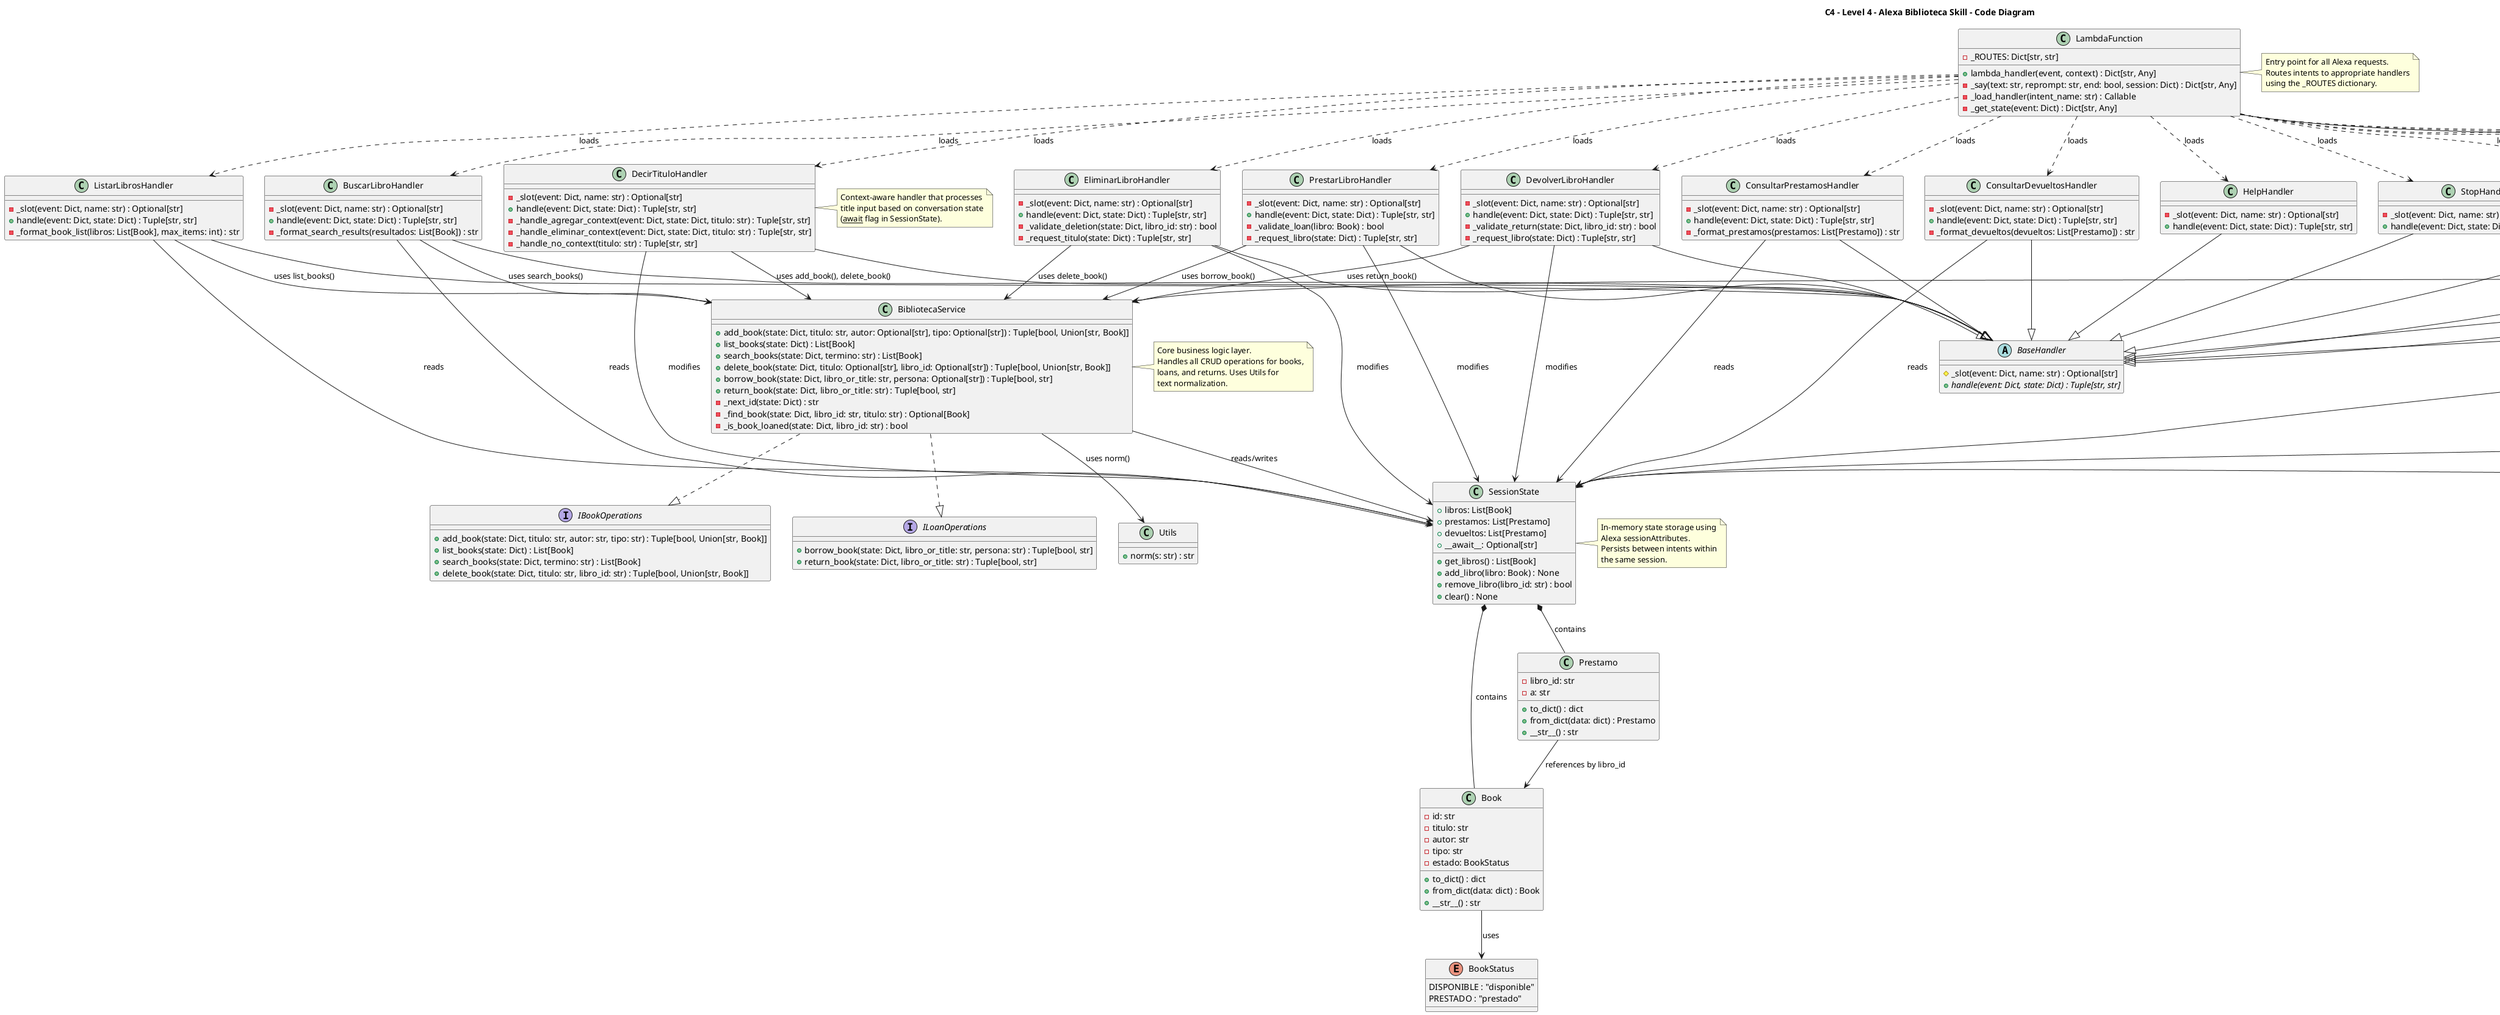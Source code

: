 @startuml  
title C4 - Level 4 - Alexa Biblioteca Skill - Code Diagram

' ==================== ENUMS ====================
enum BookStatus {
    DISPONIBLE : "disponible"
    PRESTADO : "prestado"
}

' ==================== DOMAIN MODELS ====================
class Book {
    - id: str
    - titulo: str
    - autor: str
    - tipo: str
    - estado: BookStatus

    + to_dict() : dict
    + from_dict(data: dict) : Book
    + __str__() : str
}

class Prestamo {
    - libro_id: str
    - a: str

    + to_dict() : dict
    + from_dict(data: dict) : Prestamo
    + __str__() : str
}

' ==================== INTERFACES ====================
interface ISessionStorage {
  + get_state(event) : Dict[str, Any]
  + save_state(event, state: Dict[str, Any]) : None
}

interface IBookOperations {
  + add_book(state: Dict, titulo: str, autor: str, tipo: str) : Tuple[bool, Union[str, Book]]
  + list_books(state: Dict) : List[Book]
  + search_books(state: Dict, termino: str) : List[Book]
  + delete_book(state: Dict, titulo: str, libro_id: str) : Tuple[bool, Union[str, Book]]
}

interface ILoanOperations {
  + borrow_book(state: Dict, libro_or_title: str, persona: str) : Tuple[bool, str]
  + return_book(state: Dict, libro_or_title: str) : Tuple[bool, str]
}

' ==================== DATA LAYER ====================
class DatabaseHelper {
  + get_state(event) : Dict[str, Any]
  - _get_initial_state() : Dict[str, Any]
  - _validate_state(state: Dict) : Dict[str, Any]
}

class SessionState {
  + libros: List[Book]
  + prestamos: List[Prestamo]
  + devueltos: List[Prestamo]
  + __await__: Optional[str]
  
  + get_libros() : List[Book]
  + add_libro(libro: Book) : None
  + remove_libro(libro_id: str) : bool
  + clear() : None
}

' ==================== SERVICES ====================
class BibliotecaService {
  + add_book(state: Dict, titulo: str, autor: Optional[str], tipo: Optional[str]) : Tuple[bool, Union[str, Book]]
  + list_books(state: Dict) : List[Book]
  + search_books(state: Dict, termino: str) : List[Book]
  + delete_book(state: Dict, titulo: Optional[str], libro_id: Optional[str]) : Tuple[bool, Union[str, Book]]
  + borrow_book(state: Dict, libro_or_title: str, persona: Optional[str]) : Tuple[bool, str]
  + return_book(state: Dict, libro_or_title: str) : Tuple[bool, str]
  - _next_id(state: Dict) : str
  - _find_book(state: Dict, libro_id: str, titulo: str) : Optional[Book]
  - _is_book_loaned(state: Dict, libro_id: str) : bool
}

' ==================== UTILITIES ====================
class Utils {
  + norm(s: str) : str
}

' ==================== LAMBDA HANDLER ====================
class LambdaFunction {
  - _ROUTES: Dict[str, str]
  
  + lambda_handler(event, context) : Dict[str, Any]
  - _say(text: str, reprompt: str, end: bool, session: Dict) : Dict[str, Any]
  - _load_handler(intent_name: str) : Callable
  - _get_state(event: Dict) : Dict[str, Any]
}

' ==================== INTENT HANDLERS ====================
abstract class BaseHandler {
  # _slot(event: Dict, name: str) : Optional[str]
  + {abstract} handle(event: Dict, state: Dict) : Tuple[str, str]
}

class AgregarLibroHandler {
  - _slot(event: Dict, name: str) : Optional[str]
  + handle(event: Dict, state: Dict) : Tuple[str, str]
  - _validate_titulo(titulo: str) : bool
  - _request_titulo(state: Dict) : Tuple[str, str]
}

class ListarLibrosHandler {
  - _slot(event: Dict, name: str) : Optional[str]
  + handle(event: Dict, state: Dict) : Tuple[str, str]
  - _format_book_list(libros: List[Book], max_items: int) : str
}

class BuscarLibroHandler {
  - _slot(event: Dict, name: str) : Optional[str]
  + handle(event: Dict, state: Dict) : Tuple[str, str]
  - _format_search_results(resultados: List[Book]) : str
}

class EliminarLibroHandler {
  - _slot(event: Dict, name: str) : Optional[str]
  + handle(event: Dict, state: Dict) : Tuple[str, str]
  - _validate_deletion(state: Dict, libro_id: str) : bool
  - _request_titulo(state: Dict) : Tuple[str, str]
}

class PrestarLibroHandler {
  - _slot(event: Dict, name: str) : Optional[str]
  + handle(event: Dict, state: Dict) : Tuple[str, str]
  - _validate_loan(libro: Book) : bool
  - _request_libro(state: Dict) : Tuple[str, str]
}

class DevolverLibroHandler {
  - _slot(event: Dict, name: str) : Optional[str]
  + handle(event: Dict, state: Dict) : Tuple[str, str]
  - _validate_return(state: Dict, libro_id: str) : bool
  - _request_libro(state: Dict) : Tuple[str, str]
}

class ConsultarPrestamosHandler {
  - _slot(event: Dict, name: str) : Optional[str]
  + handle(event: Dict, state: Dict) : Tuple[str, str]
  - _format_prestamos(prestamos: List[Prestamo]) : str
}

class ConsultarDevueltosHandler {
  - _slot(event: Dict, name: str) : Optional[str]
  + handle(event: Dict, state: Dict) : Tuple[str, str]
  - _format_devueltos(devueltos: List[Prestamo]) : str
}

class DecirTituloHandler {
  - _slot(event: Dict, name: str) : Optional[str]
  + handle(event: Dict, state: Dict) : Tuple[str, str]
  - _handle_agregar_context(event: Dict, state: Dict, titulo: str) : Tuple[str, str]
  - _handle_eliminar_context(event: Dict, state: Dict, titulo: str) : Tuple[str, str]
  - _handle_no_context(titulo: str) : Tuple[str, str]
}

class LimpiarCacheHandler {
  - _slot(event: Dict, name: str) : Optional[str]
  + handle(event: Dict, state: Dict) : Tuple[str, str]
}

class HelpHandler {
  - _slot(event: Dict, name: str) : Optional[str]
  + handle(event: Dict, state: Dict) : Tuple[str, str]
}

class StopHandler {
  - _slot(event: Dict, name: str) : Optional[str]
  + handle(event: Dict, state: Dict) : Tuple[str, str]
}

class FallbackHandler {
  - _slot(event: Dict, name: str) : Optional[str]
  + handle(event: Dict, state: Dict) : Tuple[str, str]
}

class SiguientePaginaHandler {
  - _slot(event: Dict, name: str) : Optional[str]
  + handle(event: Dict, state: Dict) : Tuple[str, str]
}

class SalirListadoHandler {
  - _slot(event: Dict, name: str) : Optional[str]
  + handle(event: Dict, state: Dict) : Tuple[str, str]
}

' ==================== RELATIONSHIPS ====================

' Interface implementations
DatabaseHelper ..|> ISessionStorage
BibliotecaService ..|> IBookOperations
BibliotecaService ..|> ILoanOperations

' Lambda Function relationships
LambdaFunction --> DatabaseHelper : uses
LambdaFunction ..> AgregarLibroHandler : loads
LambdaFunction ..> ListarLibrosHandler : loads
LambdaFunction ..> BuscarLibroHandler : loads
LambdaFunction ..> EliminarLibroHandler : loads
LambdaFunction ..> PrestarLibroHandler : loads
LambdaFunction ..> DevolverLibroHandler : loads
LambdaFunction ..> ConsultarPrestamosHandler : loads
LambdaFunction ..> ConsultarDevueltosHandler : loads
LambdaFunction ..> DecirTituloHandler : loads
LambdaFunction ..> LimpiarCacheHandler : loads
LambdaFunction ..> HelpHandler : loads
LambdaFunction ..> StopHandler : loads
LambdaFunction ..> FallbackHandler : loads
LambdaFunction ..> SiguientePaginaHandler : loads
LambdaFunction ..> SalirListadoHandler : loads

' Handler inheritance
AgregarLibroHandler --|> BaseHandler
ListarLibrosHandler --|> BaseHandler
BuscarLibroHandler --|> BaseHandler
EliminarLibroHandler --|> BaseHandler
PrestarLibroHandler --|> BaseHandler
DevolverLibroHandler --|> BaseHandler
ConsultarPrestamosHandler --|> BaseHandler
ConsultarDevueltosHandler --|> BaseHandler
DecirTituloHandler --|> BaseHandler
LimpiarCacheHandler --|> BaseHandler
HelpHandler --|> BaseHandler
StopHandler --|> BaseHandler
FallbackHandler --|> BaseHandler
SiguientePaginaHandler --|> BaseHandler
SalirListadoHandler --|> BaseHandler

' Handler to Service dependencies
AgregarLibroHandler --> BibliotecaService : uses add_book()
ListarLibrosHandler --> BibliotecaService : uses list_books()
BuscarLibroHandler --> BibliotecaService : uses search_books()
EliminarLibroHandler --> BibliotecaService : uses delete_book()
PrestarLibroHandler --> BibliotecaService : uses borrow_book()
DevolverLibroHandler --> BibliotecaService : uses return_book()
DecirTituloHandler --> BibliotecaService : uses add_book(), delete_book()

' Handler to State dependencies
AgregarLibroHandler --> SessionState : modifies
ListarLibrosHandler --> SessionState : reads
BuscarLibroHandler --> SessionState : reads
EliminarLibroHandler --> SessionState : modifies
PrestarLibroHandler --> SessionState : modifies
DevolverLibroHandler --> SessionState : modifies
ConsultarPrestamosHandler --> SessionState : reads
ConsultarDevueltosHandler --> SessionState : reads
DecirTituloHandler --> SessionState : modifies
LimpiarCacheHandler --> SessionState : clears

' Service to Utils and State
BibliotecaService --> Utils : uses norm()
BibliotecaService --> SessionState : reads/writes

' DatabaseHelper to SessionState
DatabaseHelper --> SessionState : creates/manages

' Model relationships
SessionState *-- Book : contains
SessionState *-- Prestamo : contains
Book --> BookStatus : uses
Prestamo --> Book : references by libro_id

' Notes
note right of LambdaFunction
  Entry point for all Alexa requests.
  Routes intents to appropriate handlers
  using the _ROUTES dictionary.
end note

note right of BibliotecaService
  Core business logic layer.
  Handles all CRUD operations for books,
  loans, and returns. Uses Utils for
  text normalization.
end note

note right of SessionState
  In-memory state storage using
  Alexa sessionAttributes.
  Persists between intents within
  the same session.
end note

note right of DecirTituloHandler
  Context-aware handler that processes
  title input based on conversation state
  (__await__ flag in SessionState).
end note

@enduml